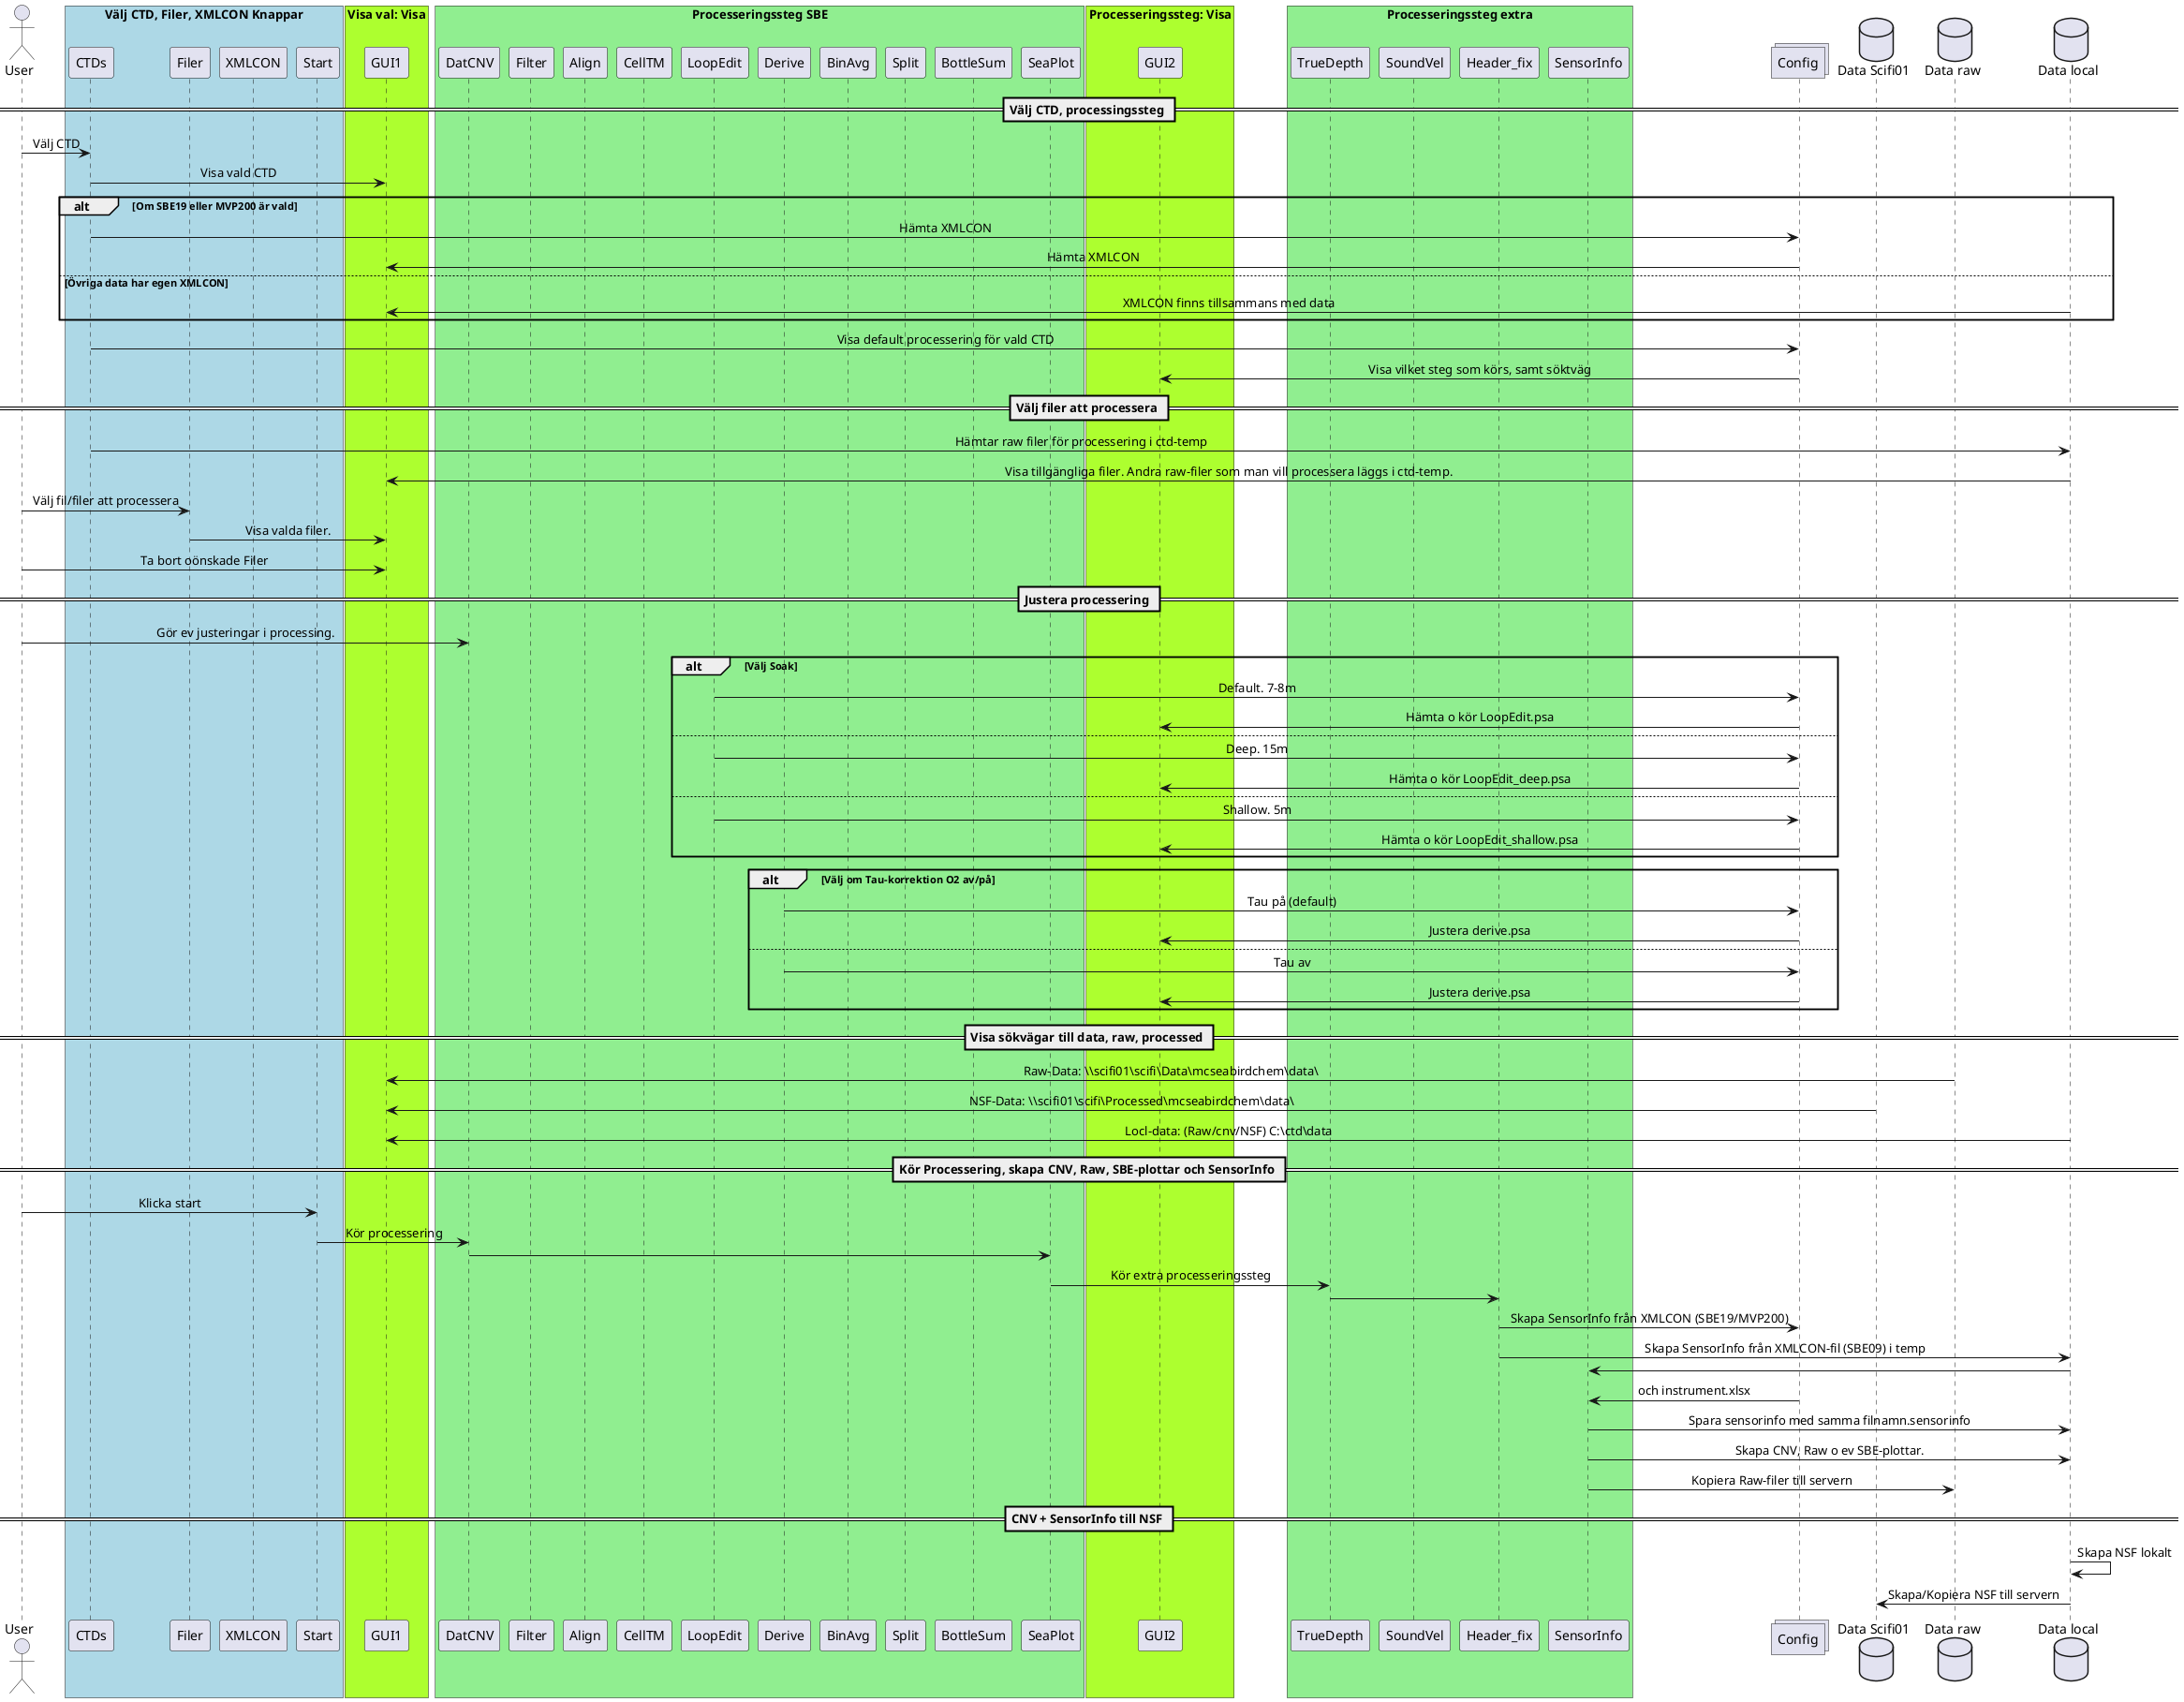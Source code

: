 @startuml ctd_processing
'skinparam Style strictuml
skinparam SequenceMessageAlignment center

actor User
box "Välj CTD, Filer, XMLCON Knappar" #LightBlue
participant CTDs
participant Filer
participant XMLCON
participant Start
end box
box "Visa val: Visa" #GreenYellow
participant GUI1
end box
box "Processeringssteg SBE" #LightGreen
participant DatCNV
participant Filter
participant Align
participant CellTM
participant LoopEdit
participant Derive
participant BinAvg
participant Split
participant BottleSum
participant SeaPlot
end box

box "Processeringssteg: Visa" #GreenYellow
participant GUI2
end box

box "Processeringssteg extra" #LightGreen
participant TrueDepth
participant SoundVel
participant Header_fix
participant SensorInfo
end box


collections Config

database "Data Scifi01"
database "Data raw"
database "Data local"

== Välj CTD, processingssteg ==
User -> CTDs: Välj CTD
CTDs -> GUI1: Visa vald CTD
    alt Om SBE19 eller MVP200 är vald
        CTDs -> Config: Hämta XMLCON
        Config -> GUI1: Hämta XMLCON
    else Övriga data har egen XMLCON
        "Data local" -> GUI1: XMLCON finns tillsammans med data
    end

CTDs -> Config: Visa default processering för vald CTD
Config -> GUI2: Visa vilket steg som körs, samt söktväg


== Välj filer att processera ==
CTDs -> "Data local": Hämtar raw filer för processering i ctd-temp
"Data local" -> GUI1: Visa tillgängliga filer. Andra raw-filer som man vill processera läggs i ctd-temp.

User -> Filer: Välj fil/filer att processera
Filer -> GUI1: Visa valda filer.
User -> GUI1: Ta bort oönskade Filer

== Justera processering ==
User -> DatCNV: Gör ev justeringar i processing.

    alt Välj Soak
        LoopEdit -> Config: Default. 7-8m
        Config -> GUI2: Hämta o kör LoopEdit.psa
    else
        LoopEdit -> Config: Deep. 15m
        Config -> GUI2: Hämta o kör LoopEdit_deep.psa
    else 
        LoopEdit -> Config: Shallow. 5m
        Config -> GUI2: Hämta o kör LoopEdit_shallow.psa
    end

    alt Välj om Tau-korrektion O2 av/på
        Derive -> Config: Tau på (default)
        Config -> GUI2: Justera derive.psa
    else
        Derive -> Config: Tau av
        Config -> GUI2: Justera derive.psa
    end

== Visa sökvägar till data, raw, processed == 
"Data raw" -> GUI1: Raw-Data: \\\scifi01\\scifi\\Data\\mcseabirdchem\\data\\
"Data Scifi01" -> GUI1: NSF-Data: \\\scifi01\\scifi\\Processed\\mcseabirdchem\\data\\ 
"Data local" -> GUI1: Locl-data: (Raw/cnv/NSF) C:\ctd\data\

== Kör Processering, skapa CNV, Raw, SBE-plottar och SensorInfo ==
User -> Start: Klicka start
Start -> DatCNV: Kör processering
DatCNV -> SeaPlot: 
SeaPlot -> TrueDepth: Kör extra processeringssteg
TrueDepth -> Header_fix:
Header_fix -> Config: Skapa SensorInfo från XMLCON (SBE19/MVP200) 
Header_fix -> "Data local": Skapa SensorInfo från XMLCON-fil (SBE09) i temp 
"Data local" -> SensorInfo:  
Config -> SensorInfo: och instrument.xlsx
SensorInfo -> "Data local": Spara sensorinfo med samma filnamn.sensorinfo
SensorInfo -> "Data local": Skapa CNV, Raw o ev SBE-plottar. 
SensorInfo -> "Data raw": Kopiera Raw-filer till servern


== CNV + SensorInfo till NSF ==
"Data local" -> "Data local": Skapa NSF lokalt
"Data local" -> "Data Scifi01": Skapa/Kopiera NSF till servern

@enduml